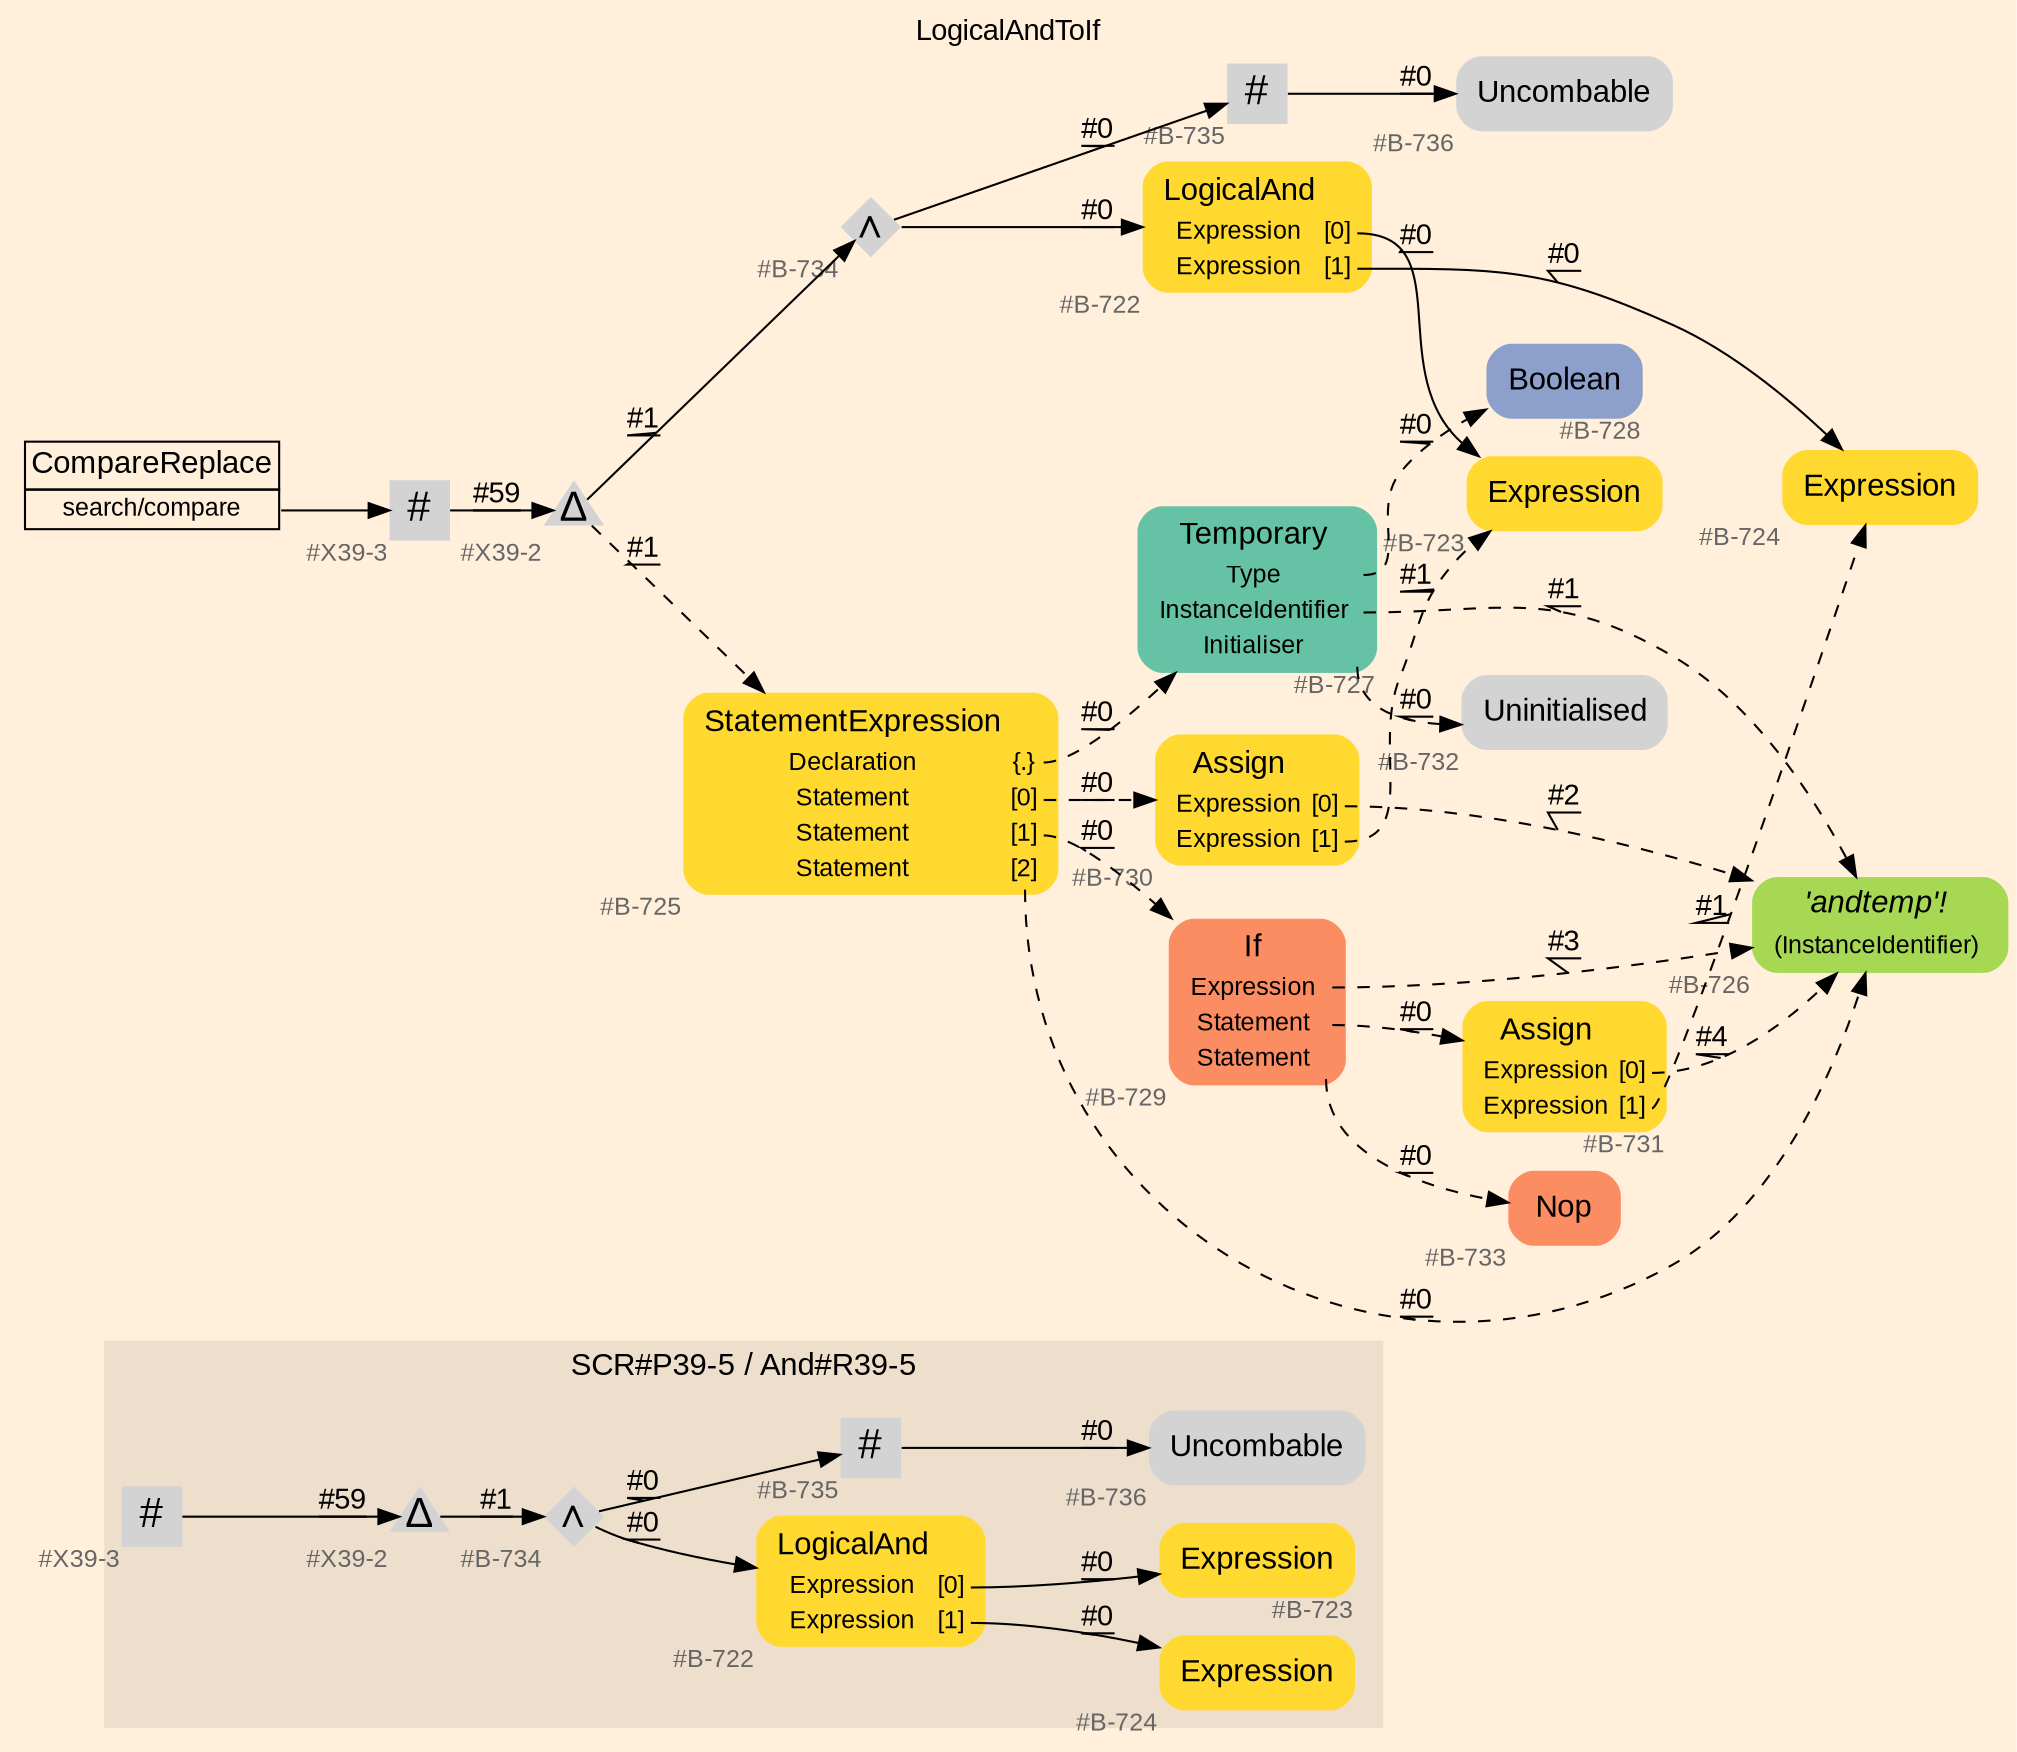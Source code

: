 digraph "LogicalAndToIf" {
label = "LogicalAndToIf"
labelloc = t
graph [
    rankdir = "LR"
    ranksep = 0.3
    bgcolor = antiquewhite1
    color = black
    fontcolor = black
    fontname = "Arial"
];
node [
    fontname = "Arial"
];
edge [
    fontname = "Arial"
];

// -------------------- figure And#R39-5 --------------------
// -------- region And#R39-5 ----------
subgraph "clusterAnd#R39-5" {
    label = "SCR#P39-5 / And#R39-5"
    style = "filled"
    color = antiquewhite2
    fontsize = "15"
    // -------- block And#R39-5/#B-734 ----------
    "And#R39-5/#B-734" [
        xlabel = "#B-734"
        fontsize = "12"
        fontcolor = grey40
        shape = "diamond"
        label = <<FONT COLOR="black" POINT-SIZE="20">∧</FONT>>
        style = "filled"
        penwidth = 0.0
        fixedsize = true
        width = 0.4
        height = 0.4
    ];
    
    // -------- block And#R39-5/#B-736 ----------
    "And#R39-5/#B-736" [
        xlabel = "#B-736"
        fontsize = "12"
        fontcolor = grey40
        shape = "plaintext"
        label = <<TABLE BORDER="0" CELLBORDER="0" CELLSPACING="0">
         <TR><TD><FONT COLOR="black" POINT-SIZE="15">Uncombable</FONT></TD></TR>
        </TABLE>>
        style = "rounded,filled"
    ];
    
    // -------- block And#R39-5/#B-722 ----------
    "And#R39-5/#B-722" [
        fillcolor = "/set28/6"
        xlabel = "#B-722"
        fontsize = "12"
        fontcolor = grey40
        shape = "plaintext"
        label = <<TABLE BORDER="0" CELLBORDER="0" CELLSPACING="0">
         <TR><TD><FONT COLOR="black" POINT-SIZE="15">LogicalAnd</FONT></TD></TR>
         <TR><TD><FONT COLOR="black" POINT-SIZE="12">Expression</FONT></TD><TD PORT="port0"><FONT COLOR="black" POINT-SIZE="12">[0]</FONT></TD></TR>
         <TR><TD><FONT COLOR="black" POINT-SIZE="12">Expression</FONT></TD><TD PORT="port1"><FONT COLOR="black" POINT-SIZE="12">[1]</FONT></TD></TR>
        </TABLE>>
        style = "rounded,filled"
    ];
    
    // -------- block And#R39-5/#B-723 ----------
    "And#R39-5/#B-723" [
        fillcolor = "/set28/6"
        xlabel = "#B-723"
        fontsize = "12"
        fontcolor = grey40
        shape = "plaintext"
        label = <<TABLE BORDER="0" CELLBORDER="0" CELLSPACING="0">
         <TR><TD><FONT COLOR="black" POINT-SIZE="15">Expression</FONT></TD></TR>
        </TABLE>>
        style = "rounded,filled"
    ];
    
    // -------- block And#R39-5/#B-735 ----------
    "And#R39-5/#B-735" [
        xlabel = "#B-735"
        fontsize = "12"
        fontcolor = grey40
        shape = "square"
        label = <<FONT COLOR="black" POINT-SIZE="20">#</FONT>>
        style = "filled"
        penwidth = 0.0
        fixedsize = true
        width = 0.4
        height = 0.4
    ];
    
    // -------- block And#R39-5/#X39-2 ----------
    "And#R39-5/#X39-2" [
        xlabel = "#X39-2"
        fontsize = "12"
        fontcolor = grey40
        shape = "triangle"
        label = <<FONT COLOR="black" POINT-SIZE="20">Δ</FONT>>
        style = "filled"
        penwidth = 0.0
        fixedsize = true
        width = 0.4
        height = 0.4
    ];
    
    // -------- block And#R39-5/#X39-3 ----------
    "And#R39-5/#X39-3" [
        xlabel = "#X39-3"
        fontsize = "12"
        fontcolor = grey40
        shape = "square"
        label = <<FONT COLOR="black" POINT-SIZE="20">#</FONT>>
        style = "filled"
        penwidth = 0.0
        fixedsize = true
        width = 0.4
        height = 0.4
    ];
    
    // -------- block And#R39-5/#B-724 ----------
    "And#R39-5/#B-724" [
        fillcolor = "/set28/6"
        xlabel = "#B-724"
        fontsize = "12"
        fontcolor = grey40
        shape = "plaintext"
        label = <<TABLE BORDER="0" CELLBORDER="0" CELLSPACING="0">
         <TR><TD><FONT COLOR="black" POINT-SIZE="15">Expression</FONT></TD></TR>
        </TABLE>>
        style = "rounded,filled"
    ];
    
}

"And#R39-5/#B-734" -> "And#R39-5/#B-722" [
    label = "#0"
    decorate = true
    color = black
    fontcolor = black
];

"And#R39-5/#B-734" -> "And#R39-5/#B-735" [
    label = "#0"
    decorate = true
    color = black
    fontcolor = black
];

"And#R39-5/#B-722":port0 -> "And#R39-5/#B-723" [
    label = "#0"
    decorate = true
    color = black
    fontcolor = black
];

"And#R39-5/#B-722":port1 -> "And#R39-5/#B-724" [
    label = "#0"
    decorate = true
    color = black
    fontcolor = black
];

"And#R39-5/#B-735" -> "And#R39-5/#B-736" [
    label = "#0"
    decorate = true
    color = black
    fontcolor = black
];

"And#R39-5/#X39-2" -> "And#R39-5/#B-734" [
    label = "#1"
    decorate = true
    color = black
    fontcolor = black
];

"And#R39-5/#X39-3" -> "And#R39-5/#X39-2" [
    label = "#59"
    decorate = true
    color = black
    fontcolor = black
];


// -------------------- transformation figure --------------------
// -------- block CR#X39-4 ----------
"CR#X39-4" [
    fillcolor = antiquewhite1
    fontsize = "12"
    fontcolor = grey40
    shape = "plaintext"
    label = <<TABLE BORDER="0" CELLBORDER="1" CELLSPACING="0">
     <TR><TD><FONT COLOR="black" POINT-SIZE="15">CompareReplace</FONT></TD></TR>
     <TR><TD PORT="port0"><FONT COLOR="black" POINT-SIZE="12">search/compare</FONT></TD></TR>
    </TABLE>>
    style = "filled"
    color = black
];

// -------- block #X39-3 ----------
"#X39-3" [
    xlabel = "#X39-3"
    fontsize = "12"
    fontcolor = grey40
    shape = "square"
    label = <<FONT COLOR="black" POINT-SIZE="20">#</FONT>>
    style = "filled"
    penwidth = 0.0
    fixedsize = true
    width = 0.4
    height = 0.4
];

// -------- block #X39-2 ----------
"#X39-2" [
    xlabel = "#X39-2"
    fontsize = "12"
    fontcolor = grey40
    shape = "triangle"
    label = <<FONT COLOR="black" POINT-SIZE="20">Δ</FONT>>
    style = "filled"
    penwidth = 0.0
    fixedsize = true
    width = 0.4
    height = 0.4
];

// -------- block #B-734 ----------
"#B-734" [
    xlabel = "#B-734"
    fontsize = "12"
    fontcolor = grey40
    shape = "diamond"
    label = <<FONT COLOR="black" POINT-SIZE="20">∧</FONT>>
    style = "filled"
    penwidth = 0.0
    fixedsize = true
    width = 0.4
    height = 0.4
];

// -------- block #B-722 ----------
"#B-722" [
    fillcolor = "/set28/6"
    xlabel = "#B-722"
    fontsize = "12"
    fontcolor = grey40
    shape = "plaintext"
    label = <<TABLE BORDER="0" CELLBORDER="0" CELLSPACING="0">
     <TR><TD><FONT COLOR="black" POINT-SIZE="15">LogicalAnd</FONT></TD></TR>
     <TR><TD><FONT COLOR="black" POINT-SIZE="12">Expression</FONT></TD><TD PORT="port0"><FONT COLOR="black" POINT-SIZE="12">[0]</FONT></TD></TR>
     <TR><TD><FONT COLOR="black" POINT-SIZE="12">Expression</FONT></TD><TD PORT="port1"><FONT COLOR="black" POINT-SIZE="12">[1]</FONT></TD></TR>
    </TABLE>>
    style = "rounded,filled"
];

// -------- block #B-723 ----------
"#B-723" [
    fillcolor = "/set28/6"
    xlabel = "#B-723"
    fontsize = "12"
    fontcolor = grey40
    shape = "plaintext"
    label = <<TABLE BORDER="0" CELLBORDER="0" CELLSPACING="0">
     <TR><TD><FONT COLOR="black" POINT-SIZE="15">Expression</FONT></TD></TR>
    </TABLE>>
    style = "rounded,filled"
];

// -------- block #B-724 ----------
"#B-724" [
    fillcolor = "/set28/6"
    xlabel = "#B-724"
    fontsize = "12"
    fontcolor = grey40
    shape = "plaintext"
    label = <<TABLE BORDER="0" CELLBORDER="0" CELLSPACING="0">
     <TR><TD><FONT COLOR="black" POINT-SIZE="15">Expression</FONT></TD></TR>
    </TABLE>>
    style = "rounded,filled"
];

// -------- block #B-735 ----------
"#B-735" [
    xlabel = "#B-735"
    fontsize = "12"
    fontcolor = grey40
    shape = "square"
    label = <<FONT COLOR="black" POINT-SIZE="20">#</FONT>>
    style = "filled"
    penwidth = 0.0
    fixedsize = true
    width = 0.4
    height = 0.4
];

// -------- block #B-736 ----------
"#B-736" [
    xlabel = "#B-736"
    fontsize = "12"
    fontcolor = grey40
    shape = "plaintext"
    label = <<TABLE BORDER="0" CELLBORDER="0" CELLSPACING="0">
     <TR><TD><FONT COLOR="black" POINT-SIZE="15">Uncombable</FONT></TD></TR>
    </TABLE>>
    style = "rounded,filled"
];

// -------- block #B-725 ----------
"#B-725" [
    fillcolor = "/set28/6"
    xlabel = "#B-725"
    fontsize = "12"
    fontcolor = grey40
    shape = "plaintext"
    label = <<TABLE BORDER="0" CELLBORDER="0" CELLSPACING="0">
     <TR><TD><FONT COLOR="black" POINT-SIZE="15">StatementExpression</FONT></TD></TR>
     <TR><TD><FONT COLOR="black" POINT-SIZE="12">Declaration</FONT></TD><TD PORT="port0"><FONT COLOR="black" POINT-SIZE="12">{.}</FONT></TD></TR>
     <TR><TD><FONT COLOR="black" POINT-SIZE="12">Statement</FONT></TD><TD PORT="port1"><FONT COLOR="black" POINT-SIZE="12">[0]</FONT></TD></TR>
     <TR><TD><FONT COLOR="black" POINT-SIZE="12">Statement</FONT></TD><TD PORT="port2"><FONT COLOR="black" POINT-SIZE="12">[1]</FONT></TD></TR>
     <TR><TD><FONT COLOR="black" POINT-SIZE="12">Statement</FONT></TD><TD PORT="port3"><FONT COLOR="black" POINT-SIZE="12">[2]</FONT></TD></TR>
    </TABLE>>
    style = "rounded,filled"
];

// -------- block #B-727 ----------
"#B-727" [
    fillcolor = "/set28/1"
    xlabel = "#B-727"
    fontsize = "12"
    fontcolor = grey40
    shape = "plaintext"
    label = <<TABLE BORDER="0" CELLBORDER="0" CELLSPACING="0">
     <TR><TD><FONT COLOR="black" POINT-SIZE="15">Temporary</FONT></TD></TR>
     <TR><TD><FONT COLOR="black" POINT-SIZE="12">Type</FONT></TD><TD PORT="port0"></TD></TR>
     <TR><TD><FONT COLOR="black" POINT-SIZE="12">InstanceIdentifier</FONT></TD><TD PORT="port1"></TD></TR>
     <TR><TD><FONT COLOR="black" POINT-SIZE="12">Initialiser</FONT></TD><TD PORT="port2"></TD></TR>
    </TABLE>>
    style = "rounded,filled"
];

// -------- block #B-728 ----------
"#B-728" [
    fillcolor = "/set28/3"
    xlabel = "#B-728"
    fontsize = "12"
    fontcolor = grey40
    shape = "plaintext"
    label = <<TABLE BORDER="0" CELLBORDER="0" CELLSPACING="0">
     <TR><TD><FONT COLOR="black" POINT-SIZE="15">Boolean</FONT></TD></TR>
    </TABLE>>
    style = "rounded,filled"
];

// -------- block #B-726 ----------
"#B-726" [
    fillcolor = "/set28/5"
    xlabel = "#B-726"
    fontsize = "12"
    fontcolor = grey40
    shape = "plaintext"
    label = <<TABLE BORDER="0" CELLBORDER="0" CELLSPACING="0">
     <TR><TD><FONT COLOR="black" POINT-SIZE="15"><I>'andtemp'!</I></FONT></TD></TR>
     <TR><TD><FONT COLOR="black" POINT-SIZE="12">(InstanceIdentifier)</FONT></TD><TD PORT="port0"></TD></TR>
    </TABLE>>
    style = "rounded,filled"
];

// -------- block #B-732 ----------
"#B-732" [
    xlabel = "#B-732"
    fontsize = "12"
    fontcolor = grey40
    shape = "plaintext"
    label = <<TABLE BORDER="0" CELLBORDER="0" CELLSPACING="0">
     <TR><TD><FONT COLOR="black" POINT-SIZE="15">Uninitialised</FONT></TD></TR>
    </TABLE>>
    style = "rounded,filled"
];

// -------- block #B-730 ----------
"#B-730" [
    fillcolor = "/set28/6"
    xlabel = "#B-730"
    fontsize = "12"
    fontcolor = grey40
    shape = "plaintext"
    label = <<TABLE BORDER="0" CELLBORDER="0" CELLSPACING="0">
     <TR><TD><FONT COLOR="black" POINT-SIZE="15">Assign</FONT></TD></TR>
     <TR><TD><FONT COLOR="black" POINT-SIZE="12">Expression</FONT></TD><TD PORT="port0"><FONT COLOR="black" POINT-SIZE="12">[0]</FONT></TD></TR>
     <TR><TD><FONT COLOR="black" POINT-SIZE="12">Expression</FONT></TD><TD PORT="port1"><FONT COLOR="black" POINT-SIZE="12">[1]</FONT></TD></TR>
    </TABLE>>
    style = "rounded,filled"
];

// -------- block #B-729 ----------
"#B-729" [
    fillcolor = "/set28/2"
    xlabel = "#B-729"
    fontsize = "12"
    fontcolor = grey40
    shape = "plaintext"
    label = <<TABLE BORDER="0" CELLBORDER="0" CELLSPACING="0">
     <TR><TD><FONT COLOR="black" POINT-SIZE="15">If</FONT></TD></TR>
     <TR><TD><FONT COLOR="black" POINT-SIZE="12">Expression</FONT></TD><TD PORT="port0"></TD></TR>
     <TR><TD><FONT COLOR="black" POINT-SIZE="12">Statement</FONT></TD><TD PORT="port1"></TD></TR>
     <TR><TD><FONT COLOR="black" POINT-SIZE="12">Statement</FONT></TD><TD PORT="port2"></TD></TR>
    </TABLE>>
    style = "rounded,filled"
];

// -------- block #B-731 ----------
"#B-731" [
    fillcolor = "/set28/6"
    xlabel = "#B-731"
    fontsize = "12"
    fontcolor = grey40
    shape = "plaintext"
    label = <<TABLE BORDER="0" CELLBORDER="0" CELLSPACING="0">
     <TR><TD><FONT COLOR="black" POINT-SIZE="15">Assign</FONT></TD></TR>
     <TR><TD><FONT COLOR="black" POINT-SIZE="12">Expression</FONT></TD><TD PORT="port0"><FONT COLOR="black" POINT-SIZE="12">[0]</FONT></TD></TR>
     <TR><TD><FONT COLOR="black" POINT-SIZE="12">Expression</FONT></TD><TD PORT="port1"><FONT COLOR="black" POINT-SIZE="12">[1]</FONT></TD></TR>
    </TABLE>>
    style = "rounded,filled"
];

// -------- block #B-733 ----------
"#B-733" [
    fillcolor = "/set28/2"
    xlabel = "#B-733"
    fontsize = "12"
    fontcolor = grey40
    shape = "plaintext"
    label = <<TABLE BORDER="0" CELLBORDER="0" CELLSPACING="0">
     <TR><TD><FONT COLOR="black" POINT-SIZE="15">Nop</FONT></TD></TR>
    </TABLE>>
    style = "rounded,filled"
];

"CR#X39-4":port0 -> "#X39-3" [
    label = ""
    decorate = true
    color = black
    fontcolor = black
];

"#X39-3" -> "#X39-2" [
    label = "#59"
    decorate = true
    color = black
    fontcolor = black
];

"#X39-2" -> "#B-734" [
    label = "#1"
    decorate = true
    color = black
    fontcolor = black
];

"#X39-2" -> "#B-725" [
    style="dashed"
    label = "#1"
    decorate = true
    color = black
    fontcolor = black
];

"#B-734" -> "#B-722" [
    label = "#0"
    decorate = true
    color = black
    fontcolor = black
];

"#B-734" -> "#B-735" [
    label = "#0"
    decorate = true
    color = black
    fontcolor = black
];

"#B-722":port0 -> "#B-723" [
    label = "#0"
    decorate = true
    color = black
    fontcolor = black
];

"#B-722":port1 -> "#B-724" [
    label = "#0"
    decorate = true
    color = black
    fontcolor = black
];

"#B-735" -> "#B-736" [
    label = "#0"
    decorate = true
    color = black
    fontcolor = black
];

"#B-725":port0 -> "#B-727" [
    style="dashed"
    label = "#0"
    decorate = true
    color = black
    fontcolor = black
];

"#B-725":port1 -> "#B-730" [
    style="dashed"
    label = "#0"
    decorate = true
    color = black
    fontcolor = black
];

"#B-725":port2 -> "#B-729" [
    style="dashed"
    label = "#0"
    decorate = true
    color = black
    fontcolor = black
];

"#B-725":port3 -> "#B-726" [
    style="dashed"
    label = "#0"
    decorate = true
    color = black
    fontcolor = black
];

"#B-727":port0 -> "#B-728" [
    style="dashed"
    label = "#0"
    decorate = true
    color = black
    fontcolor = black
];

"#B-727":port1 -> "#B-726" [
    style="dashed"
    label = "#1"
    decorate = true
    color = black
    fontcolor = black
];

"#B-727":port2 -> "#B-732" [
    style="dashed"
    label = "#0"
    decorate = true
    color = black
    fontcolor = black
];

"#B-730":port0 -> "#B-726" [
    style="dashed"
    label = "#2"
    decorate = true
    color = black
    fontcolor = black
];

"#B-730":port1 -> "#B-723" [
    style="dashed"
    label = "#1"
    decorate = true
    color = black
    fontcolor = black
];

"#B-729":port0 -> "#B-726" [
    style="dashed"
    label = "#3"
    decorate = true
    color = black
    fontcolor = black
];

"#B-729":port1 -> "#B-731" [
    style="dashed"
    label = "#0"
    decorate = true
    color = black
    fontcolor = black
];

"#B-729":port2 -> "#B-733" [
    style="dashed"
    label = "#0"
    decorate = true
    color = black
    fontcolor = black
];

"#B-731":port0 -> "#B-726" [
    style="dashed"
    label = "#4"
    decorate = true
    color = black
    fontcolor = black
];

"#B-731":port1 -> "#B-724" [
    style="dashed"
    label = "#1"
    decorate = true
    color = black
    fontcolor = black
];


}
